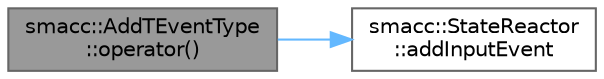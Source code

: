 digraph "smacc::AddTEventType::operator()"
{
 // LATEX_PDF_SIZE
  bgcolor="transparent";
  edge [fontname=Helvetica,fontsize=10,labelfontname=Helvetica,labelfontsize=10];
  node [fontname=Helvetica,fontsize=10,shape=box,height=0.2,width=0.4];
  rankdir="LR";
  Node1 [label="smacc::AddTEventType\l::operator()",height=0.2,width=0.4,color="gray40", fillcolor="grey60", style="filled", fontcolor="black",tooltip=" "];
  Node1 -> Node2 [color="steelblue1",style="solid"];
  Node2 [label="smacc::StateReactor\l::addInputEvent",height=0.2,width=0.4,color="grey40", fillcolor="white", style="filled",URL="$classsmacc_1_1StateReactor.html#acd4b35b4c82241fc27bb858761f6e4de",tooltip=" "];
}
